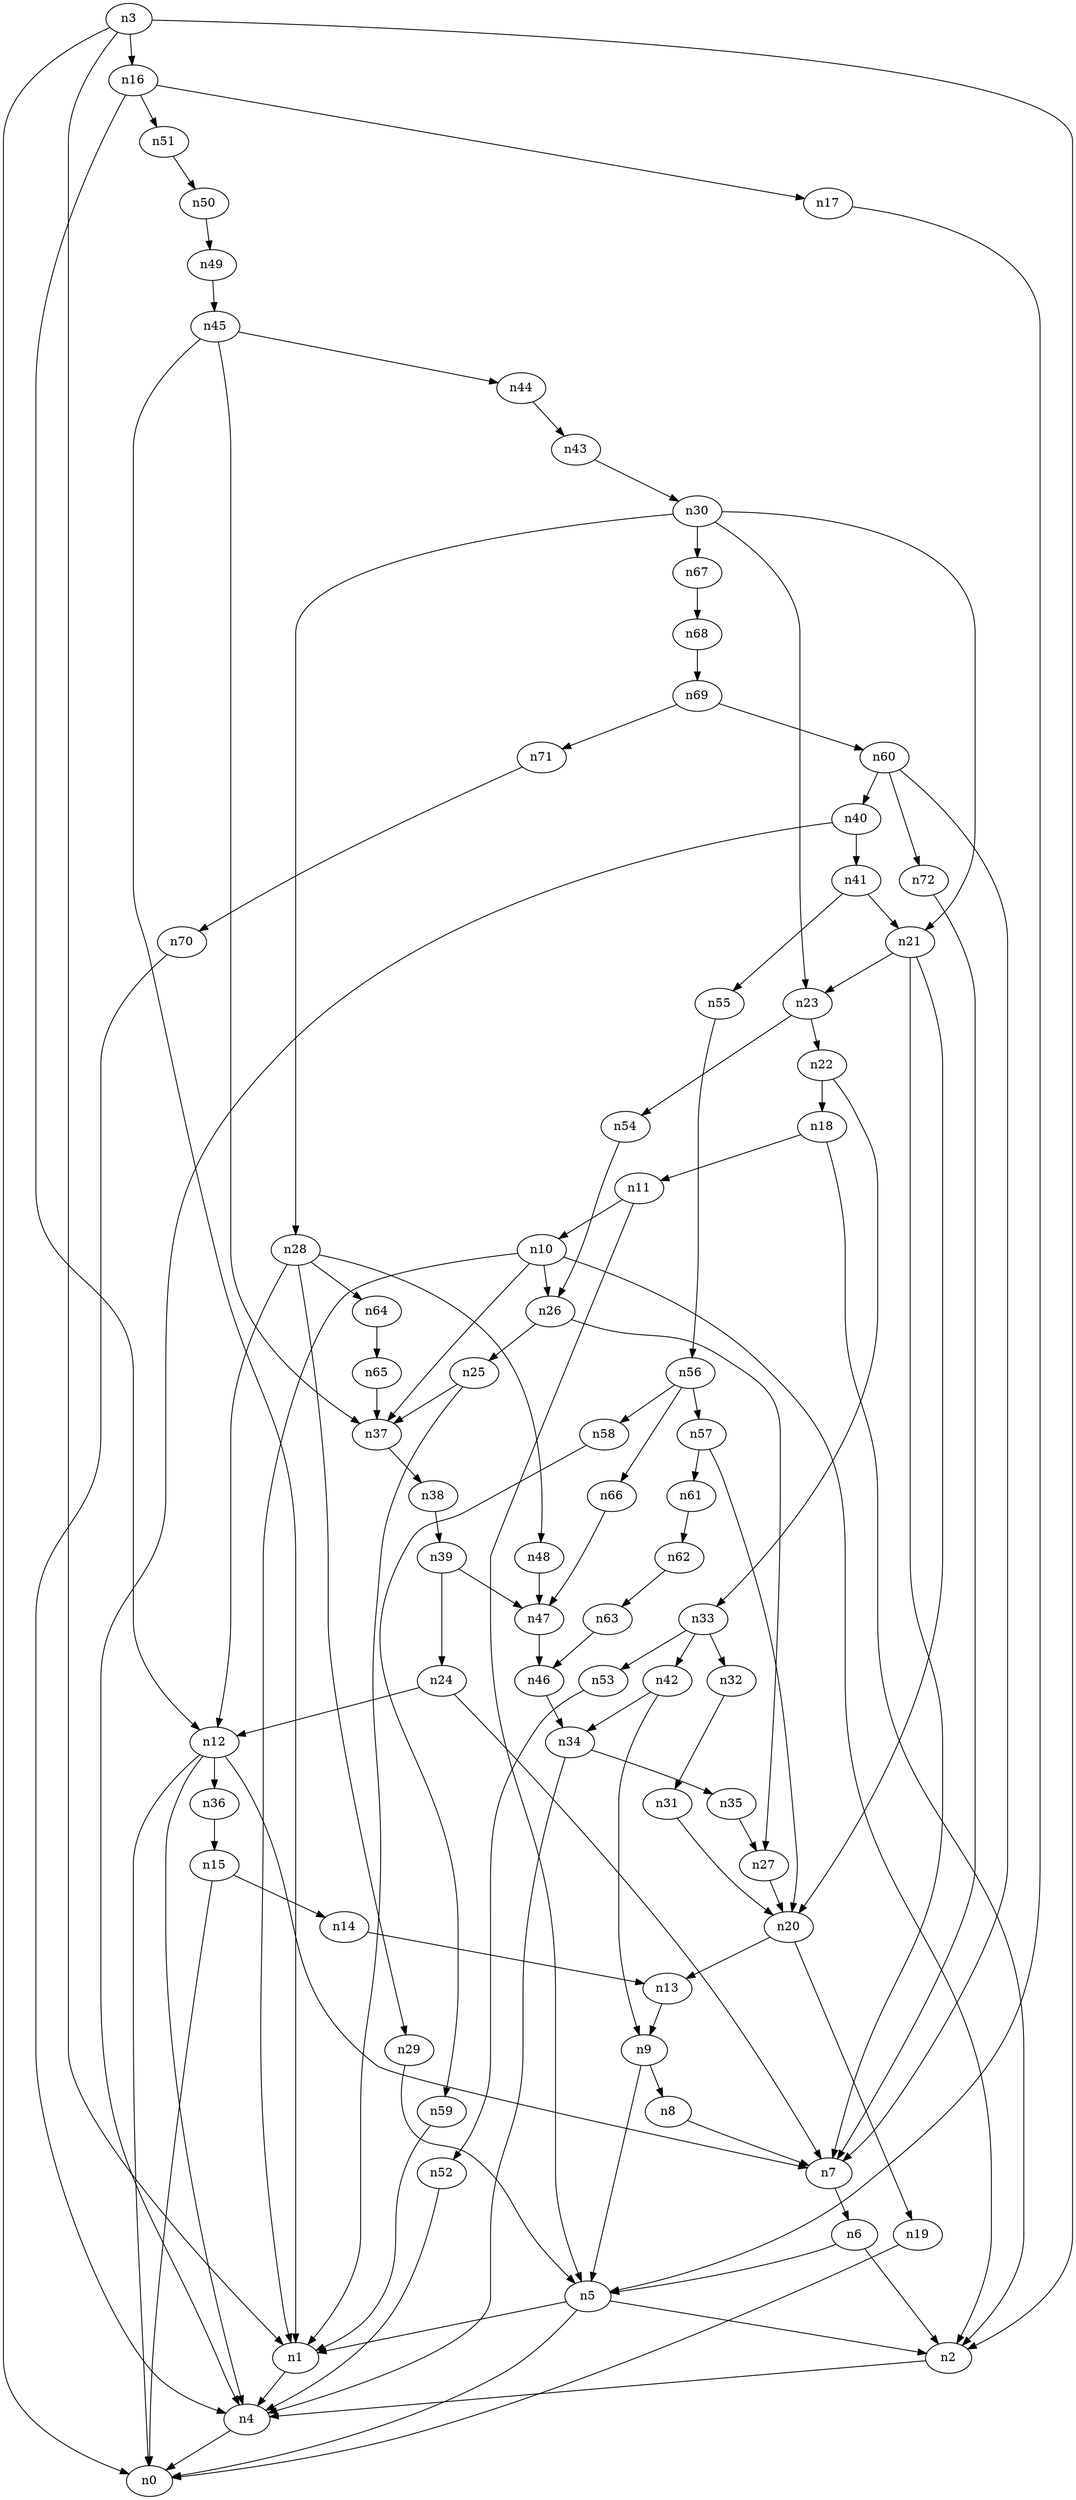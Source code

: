 digraph G {
	n1 -> n4	 [_graphml_id=e4];
	n2 -> n4	 [_graphml_id=e7];
	n3 -> n0	 [_graphml_id=e0];
	n3 -> n1	 [_graphml_id=e3];
	n3 -> n2	 [_graphml_id=e6];
	n3 -> n16	 [_graphml_id=e39];
	n4 -> n0	 [_graphml_id=e1];
	n5 -> n0	 [_graphml_id=e2];
	n5 -> n1	 [_graphml_id=e5];
	n5 -> n2	 [_graphml_id=e8];
	n6 -> n2	 [_graphml_id=e10];
	n6 -> n5	 [_graphml_id=e9];
	n7 -> n6	 [_graphml_id=e11];
	n8 -> n7	 [_graphml_id=e12];
	n9 -> n5	 [_graphml_id=e14];
	n9 -> n8	 [_graphml_id=e13];
	n10 -> n1	 [_graphml_id=e20];
	n10 -> n2	 [_graphml_id=e15];
	n10 -> n26	 [_graphml_id=e59];
	n10 -> n37	 [_graphml_id=e109];
	n11 -> n5	 [_graphml_id=e17];
	n11 -> n10	 [_graphml_id=e16];
	n12 -> n0	 [_graphml_id=e19];
	n12 -> n4	 [_graphml_id=e69];
	n12 -> n7	 [_graphml_id=e18];
	n12 -> n36	 [_graphml_id=e58];
	n13 -> n9	 [_graphml_id=e21];
	n14 -> n13	 [_graphml_id=e22];
	n15 -> n0	 [_graphml_id=e24];
	n15 -> n14	 [_graphml_id=e23];
	n16 -> n12	 [_graphml_id=e25];
	n16 -> n17	 [_graphml_id=e26];
	n16 -> n51	 [_graphml_id=e83];
	n17 -> n5	 [_graphml_id=e27];
	n18 -> n2	 [_graphml_id=e29];
	n18 -> n11	 [_graphml_id=e28];
	n19 -> n0	 [_graphml_id=e30];
	n20 -> n13	 [_graphml_id=e79];
	n20 -> n19	 [_graphml_id=e31];
	n21 -> n7	 [_graphml_id=e33];
	n21 -> n20	 [_graphml_id=e32];
	n21 -> n23	 [_graphml_id=e36];
	n22 -> n18	 [_graphml_id=e34];
	n22 -> n33	 [_graphml_id=e53];
	n23 -> n22	 [_graphml_id=e35];
	n23 -> n54	 [_graphml_id=e87];
	n24 -> n7	 [_graphml_id=e37];
	n24 -> n12	 [_graphml_id=e38];
	n25 -> n1	 [_graphml_id=e40];
	n25 -> n37	 [_graphml_id=e60];
	n26 -> n25	 [_graphml_id=e41];
	n26 -> n27	 [_graphml_id=e42];
	n27 -> n20	 [_graphml_id=e43];
	n28 -> n12	 [_graphml_id=e44];
	n28 -> n29	 [_graphml_id=e45];
	n28 -> n48	 [_graphml_id=e78];
	n28 -> n64	 [_graphml_id=e104];
	n29 -> n5	 [_graphml_id=e46];
	n30 -> n21	 [_graphml_id=e49];
	n30 -> n23	 [_graphml_id=e47];
	n30 -> n28	 [_graphml_id=e48];
	n30 -> n67	 [_graphml_id=e110];
	n31 -> n20	 [_graphml_id=e50];
	n32 -> n31	 [_graphml_id=e51];
	n33 -> n32	 [_graphml_id=e52];
	n33 -> n42	 [_graphml_id=e89];
	n33 -> n53	 [_graphml_id=e86];
	n34 -> n4	 [_graphml_id=e54];
	n34 -> n35	 [_graphml_id=e55];
	n35 -> n27	 [_graphml_id=e56];
	n36 -> n15	 [_graphml_id=e57];
	n37 -> n38	 [_graphml_id=e61];
	n38 -> n39	 [_graphml_id=e62];
	n39 -> n24	 [_graphml_id=e63];
	n39 -> n47	 [_graphml_id=e76];
	n40 -> n4	 [_graphml_id=e64];
	n40 -> n41	 [_graphml_id=e65];
	n41 -> n21	 [_graphml_id=e66];
	n41 -> n55	 [_graphml_id=e90];
	n42 -> n9	 [_graphml_id=e67];
	n42 -> n34	 [_graphml_id=e68];
	n43 -> n30	 [_graphml_id=e70];
	n44 -> n43	 [_graphml_id=e71];
	n45 -> n1	 [_graphml_id=e99];
	n45 -> n37	 [_graphml_id=e73];
	n45 -> n44	 [_graphml_id=e72];
	n46 -> n34	 [_graphml_id=e74];
	n47 -> n46	 [_graphml_id=e75];
	n48 -> n47	 [_graphml_id=e77];
	n49 -> n45	 [_graphml_id=e80];
	n50 -> n49	 [_graphml_id=e81];
	n51 -> n50	 [_graphml_id=e82];
	n52 -> n4	 [_graphml_id=e84];
	n53 -> n52	 [_graphml_id=e85];
	n54 -> n26	 [_graphml_id=e88];
	n55 -> n56	 [_graphml_id=e91];
	n56 -> n57	 [_graphml_id=e92];
	n56 -> n58	 [_graphml_id=e94];
	n56 -> n66	 [_graphml_id=e108];
	n57 -> n20	 [_graphml_id=e93];
	n57 -> n61	 [_graphml_id=e100];
	n58 -> n59	 [_graphml_id=e95];
	n59 -> n1	 [_graphml_id=e96];
	n60 -> n7	 [_graphml_id=e97];
	n60 -> n40	 [_graphml_id=e98];
	n60 -> n72	 [_graphml_id=e118];
	n61 -> n62	 [_graphml_id=e101];
	n62 -> n63	 [_graphml_id=e102];
	n63 -> n46	 [_graphml_id=e103];
	n64 -> n65	 [_graphml_id=e105];
	n65 -> n37	 [_graphml_id=e106];
	n66 -> n47	 [_graphml_id=e107];
	n67 -> n68	 [_graphml_id=e111];
	n68 -> n69	 [_graphml_id=e112];
	n69 -> n60	 [_graphml_id=e113];
	n69 -> n71	 [_graphml_id=e116];
	n70 -> n4	 [_graphml_id=e114];
	n71 -> n70	 [_graphml_id=e115];
	n72 -> n7	 [_graphml_id=e117];
}
